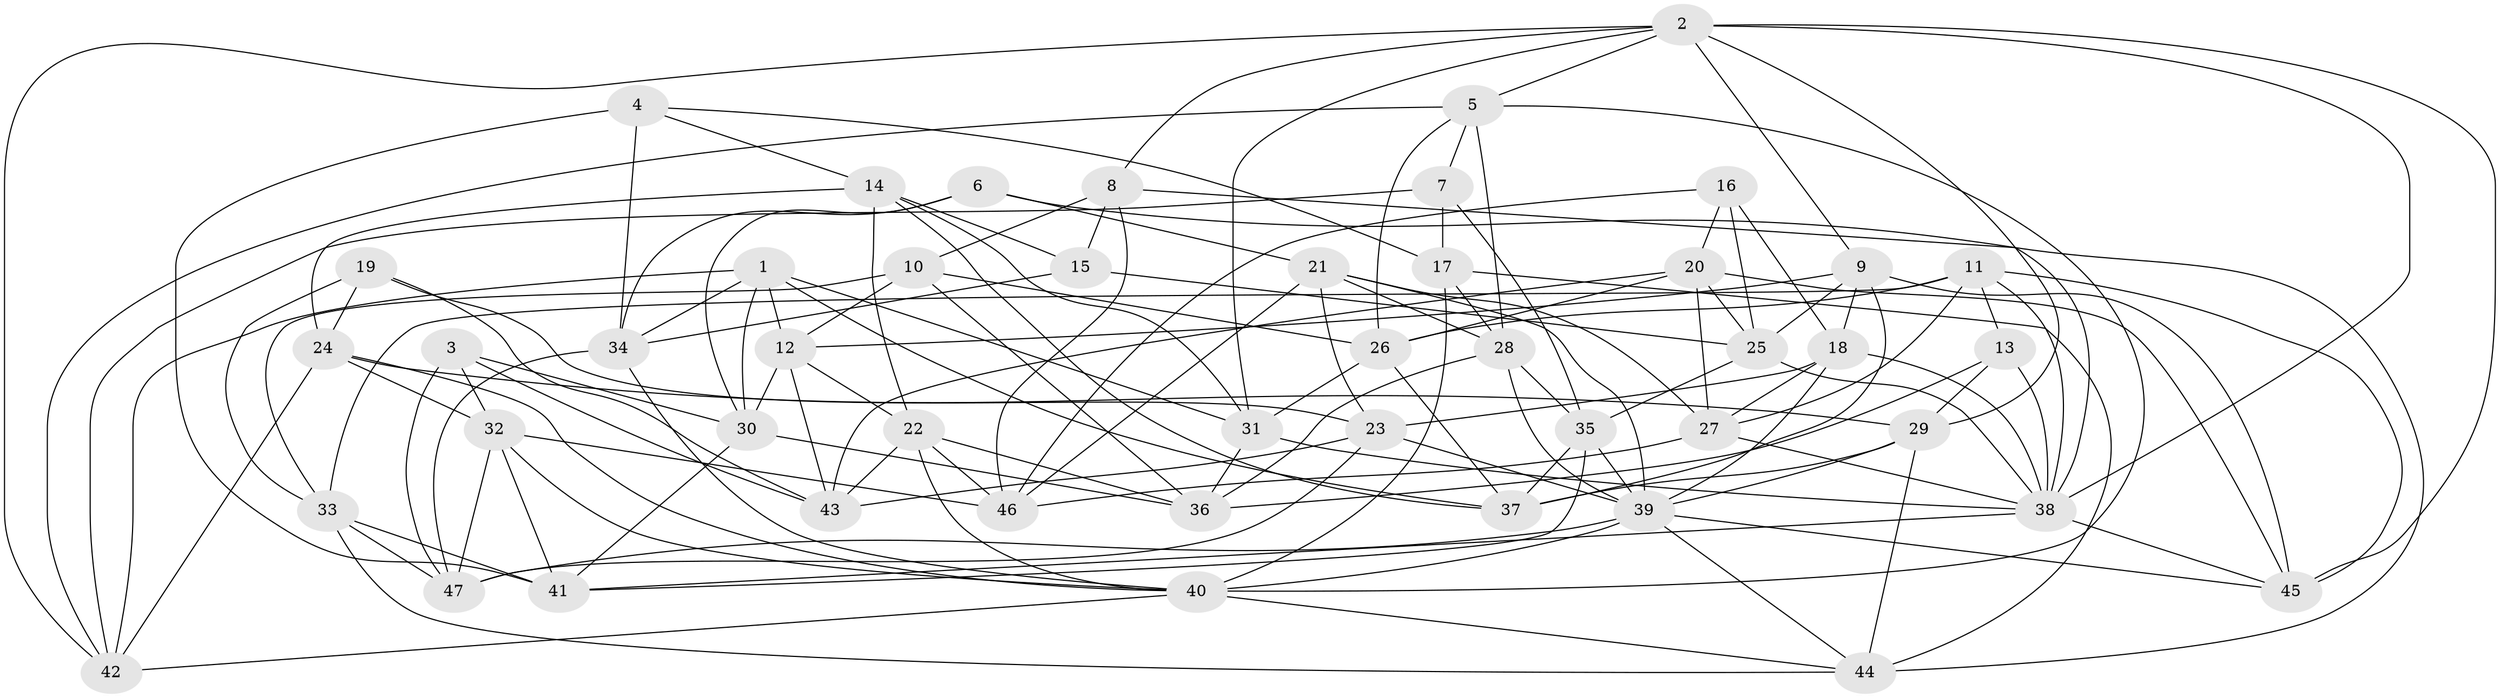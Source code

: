 // original degree distribution, {4: 1.0}
// Generated by graph-tools (version 1.1) at 2025/27/03/09/25 03:27:00]
// undirected, 47 vertices, 138 edges
graph export_dot {
graph [start="1"]
  node [color=gray90,style=filled];
  1;
  2;
  3;
  4;
  5;
  6;
  7;
  8;
  9;
  10;
  11;
  12;
  13;
  14;
  15;
  16;
  17;
  18;
  19;
  20;
  21;
  22;
  23;
  24;
  25;
  26;
  27;
  28;
  29;
  30;
  31;
  32;
  33;
  34;
  35;
  36;
  37;
  38;
  39;
  40;
  41;
  42;
  43;
  44;
  45;
  46;
  47;
  1 -- 12 [weight=1.0];
  1 -- 30 [weight=1.0];
  1 -- 31 [weight=1.0];
  1 -- 34 [weight=1.0];
  1 -- 37 [weight=1.0];
  1 -- 42 [weight=1.0];
  2 -- 5 [weight=1.0];
  2 -- 8 [weight=1.0];
  2 -- 9 [weight=1.0];
  2 -- 29 [weight=1.0];
  2 -- 31 [weight=1.0];
  2 -- 38 [weight=1.0];
  2 -- 42 [weight=1.0];
  2 -- 45 [weight=1.0];
  3 -- 30 [weight=1.0];
  3 -- 32 [weight=1.0];
  3 -- 43 [weight=1.0];
  3 -- 47 [weight=1.0];
  4 -- 14 [weight=1.0];
  4 -- 17 [weight=1.0];
  4 -- 34 [weight=1.0];
  4 -- 41 [weight=1.0];
  5 -- 7 [weight=1.0];
  5 -- 26 [weight=1.0];
  5 -- 28 [weight=1.0];
  5 -- 40 [weight=1.0];
  5 -- 42 [weight=1.0];
  6 -- 21 [weight=1.0];
  6 -- 30 [weight=1.0];
  6 -- 34 [weight=1.0];
  6 -- 44 [weight=1.0];
  7 -- 17 [weight=1.0];
  7 -- 35 [weight=1.0];
  7 -- 42 [weight=1.0];
  8 -- 10 [weight=2.0];
  8 -- 15 [weight=1.0];
  8 -- 38 [weight=1.0];
  8 -- 46 [weight=1.0];
  9 -- 12 [weight=1.0];
  9 -- 18 [weight=1.0];
  9 -- 25 [weight=1.0];
  9 -- 37 [weight=1.0];
  9 -- 45 [weight=1.0];
  10 -- 12 [weight=1.0];
  10 -- 26 [weight=1.0];
  10 -- 33 [weight=1.0];
  10 -- 36 [weight=1.0];
  11 -- 13 [weight=1.0];
  11 -- 26 [weight=1.0];
  11 -- 27 [weight=1.0];
  11 -- 33 [weight=1.0];
  11 -- 38 [weight=1.0];
  11 -- 45 [weight=1.0];
  12 -- 22 [weight=1.0];
  12 -- 30 [weight=1.0];
  12 -- 43 [weight=1.0];
  13 -- 29 [weight=1.0];
  13 -- 36 [weight=1.0];
  13 -- 38 [weight=1.0];
  14 -- 15 [weight=1.0];
  14 -- 22 [weight=1.0];
  14 -- 24 [weight=1.0];
  14 -- 31 [weight=1.0];
  14 -- 37 [weight=1.0];
  15 -- 25 [weight=1.0];
  15 -- 34 [weight=1.0];
  16 -- 18 [weight=1.0];
  16 -- 20 [weight=1.0];
  16 -- 25 [weight=1.0];
  16 -- 46 [weight=1.0];
  17 -- 28 [weight=1.0];
  17 -- 40 [weight=2.0];
  17 -- 44 [weight=1.0];
  18 -- 23 [weight=1.0];
  18 -- 27 [weight=1.0];
  18 -- 38 [weight=1.0];
  18 -- 39 [weight=1.0];
  19 -- 23 [weight=1.0];
  19 -- 24 [weight=1.0];
  19 -- 33 [weight=1.0];
  19 -- 43 [weight=1.0];
  20 -- 25 [weight=1.0];
  20 -- 26 [weight=1.0];
  20 -- 27 [weight=1.0];
  20 -- 43 [weight=1.0];
  20 -- 45 [weight=1.0];
  21 -- 23 [weight=1.0];
  21 -- 27 [weight=1.0];
  21 -- 28 [weight=1.0];
  21 -- 39 [weight=1.0];
  21 -- 46 [weight=1.0];
  22 -- 36 [weight=1.0];
  22 -- 40 [weight=1.0];
  22 -- 43 [weight=1.0];
  22 -- 46 [weight=1.0];
  23 -- 39 [weight=1.0];
  23 -- 43 [weight=1.0];
  23 -- 47 [weight=1.0];
  24 -- 29 [weight=1.0];
  24 -- 32 [weight=1.0];
  24 -- 40 [weight=1.0];
  24 -- 42 [weight=1.0];
  25 -- 35 [weight=1.0];
  25 -- 38 [weight=1.0];
  26 -- 31 [weight=1.0];
  26 -- 37 [weight=1.0];
  27 -- 38 [weight=1.0];
  27 -- 46 [weight=1.0];
  28 -- 35 [weight=1.0];
  28 -- 36 [weight=1.0];
  28 -- 39 [weight=1.0];
  29 -- 37 [weight=1.0];
  29 -- 39 [weight=1.0];
  29 -- 44 [weight=1.0];
  30 -- 36 [weight=1.0];
  30 -- 41 [weight=1.0];
  31 -- 36 [weight=1.0];
  31 -- 38 [weight=1.0];
  32 -- 40 [weight=1.0];
  32 -- 41 [weight=1.0];
  32 -- 46 [weight=1.0];
  32 -- 47 [weight=1.0];
  33 -- 41 [weight=1.0];
  33 -- 44 [weight=1.0];
  33 -- 47 [weight=1.0];
  34 -- 40 [weight=1.0];
  34 -- 47 [weight=1.0];
  35 -- 37 [weight=1.0];
  35 -- 39 [weight=1.0];
  35 -- 41 [weight=1.0];
  38 -- 41 [weight=1.0];
  38 -- 45 [weight=1.0];
  39 -- 40 [weight=1.0];
  39 -- 44 [weight=1.0];
  39 -- 45 [weight=1.0];
  39 -- 47 [weight=1.0];
  40 -- 42 [weight=1.0];
  40 -- 44 [weight=1.0];
}
